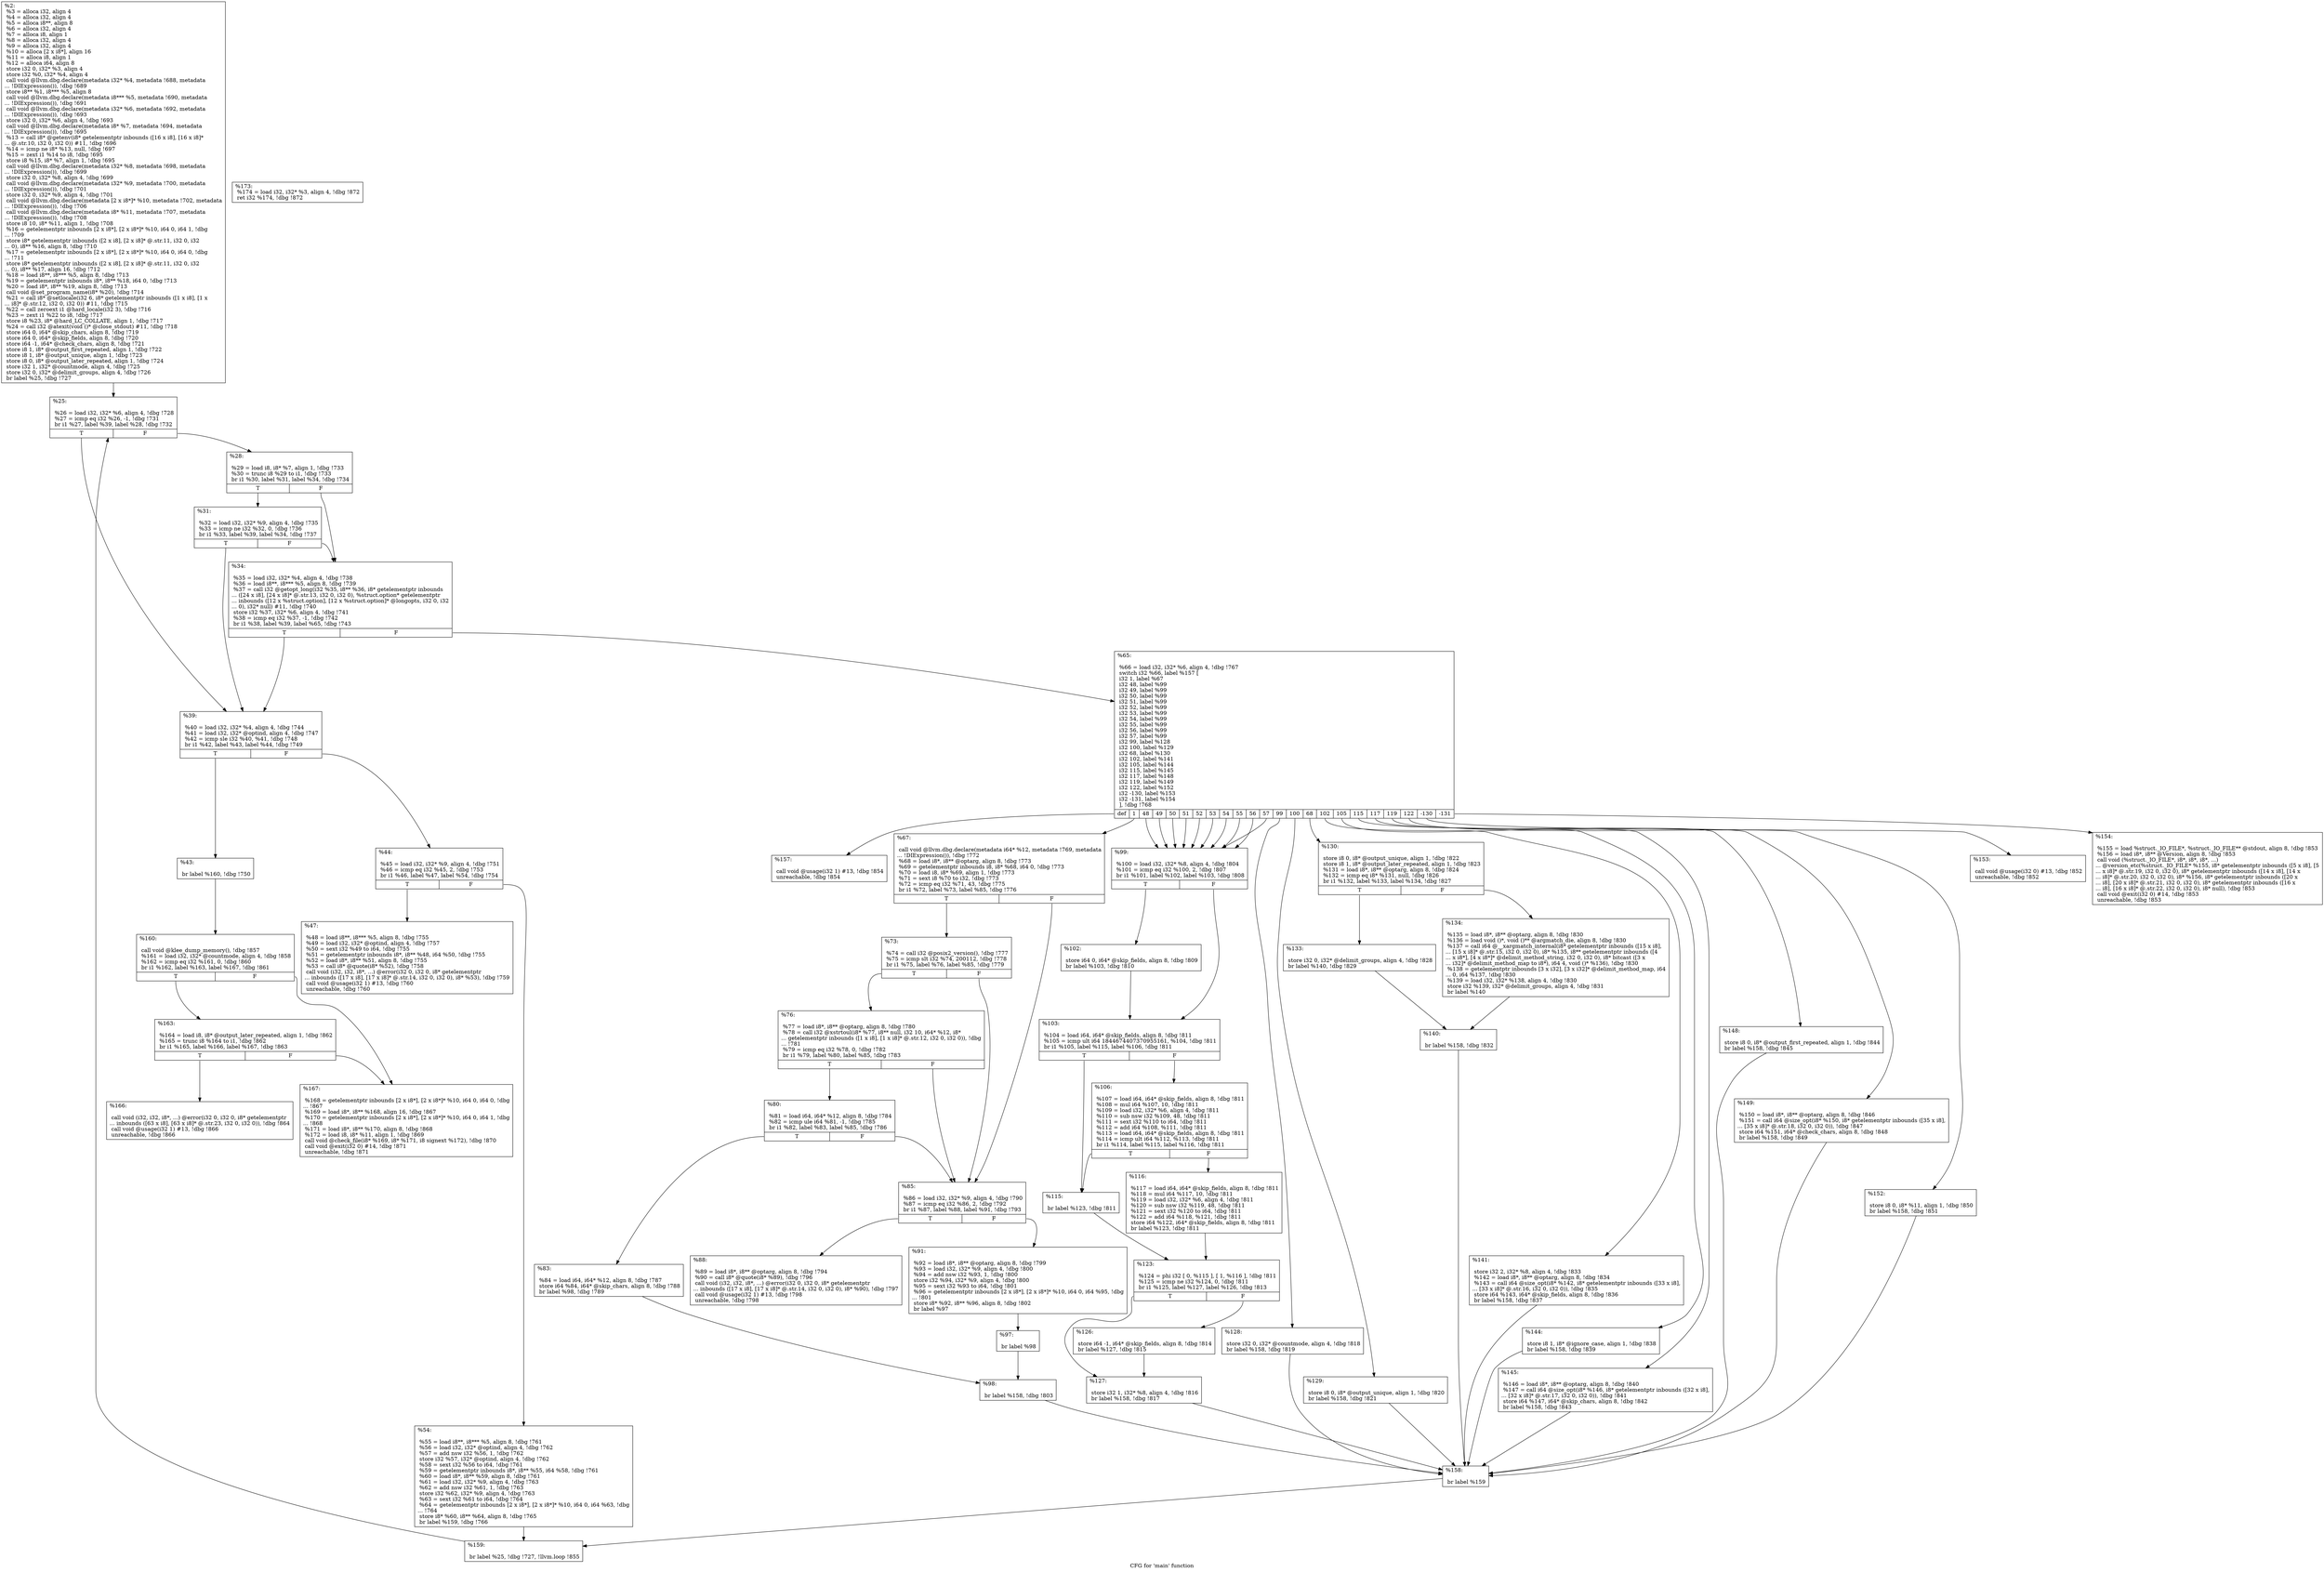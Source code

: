 digraph "CFG for 'main' function" {
	label="CFG for 'main' function";

	Node0x3b1eef0 [shape=record,label="{%2:\l  %3 = alloca i32, align 4\l  %4 = alloca i32, align 4\l  %5 = alloca i8**, align 8\l  %6 = alloca i32, align 4\l  %7 = alloca i8, align 1\l  %8 = alloca i32, align 4\l  %9 = alloca i32, align 4\l  %10 = alloca [2 x i8*], align 16\l  %11 = alloca i8, align 1\l  %12 = alloca i64, align 8\l  store i32 0, i32* %3, align 4\l  store i32 %0, i32* %4, align 4\l  call void @llvm.dbg.declare(metadata i32* %4, metadata !688, metadata\l... !DIExpression()), !dbg !689\l  store i8** %1, i8*** %5, align 8\l  call void @llvm.dbg.declare(metadata i8*** %5, metadata !690, metadata\l... !DIExpression()), !dbg !691\l  call void @llvm.dbg.declare(metadata i32* %6, metadata !692, metadata\l... !DIExpression()), !dbg !693\l  store i32 0, i32* %6, align 4, !dbg !693\l  call void @llvm.dbg.declare(metadata i8* %7, metadata !694, metadata\l... !DIExpression()), !dbg !695\l  %13 = call i8* @getenv(i8* getelementptr inbounds ([16 x i8], [16 x i8]*\l... @.str.10, i32 0, i32 0)) #11, !dbg !696\l  %14 = icmp ne i8* %13, null, !dbg !697\l  %15 = zext i1 %14 to i8, !dbg !695\l  store i8 %15, i8* %7, align 1, !dbg !695\l  call void @llvm.dbg.declare(metadata i32* %8, metadata !698, metadata\l... !DIExpression()), !dbg !699\l  store i32 0, i32* %8, align 4, !dbg !699\l  call void @llvm.dbg.declare(metadata i32* %9, metadata !700, metadata\l... !DIExpression()), !dbg !701\l  store i32 0, i32* %9, align 4, !dbg !701\l  call void @llvm.dbg.declare(metadata [2 x i8*]* %10, metadata !702, metadata\l... !DIExpression()), !dbg !706\l  call void @llvm.dbg.declare(metadata i8* %11, metadata !707, metadata\l... !DIExpression()), !dbg !708\l  store i8 10, i8* %11, align 1, !dbg !708\l  %16 = getelementptr inbounds [2 x i8*], [2 x i8*]* %10, i64 0, i64 1, !dbg\l... !709\l  store i8* getelementptr inbounds ([2 x i8], [2 x i8]* @.str.11, i32 0, i32\l... 0), i8** %16, align 8, !dbg !710\l  %17 = getelementptr inbounds [2 x i8*], [2 x i8*]* %10, i64 0, i64 0, !dbg\l... !711\l  store i8* getelementptr inbounds ([2 x i8], [2 x i8]* @.str.11, i32 0, i32\l... 0), i8** %17, align 16, !dbg !712\l  %18 = load i8**, i8*** %5, align 8, !dbg !713\l  %19 = getelementptr inbounds i8*, i8** %18, i64 0, !dbg !713\l  %20 = load i8*, i8** %19, align 8, !dbg !713\l  call void @set_program_name(i8* %20), !dbg !714\l  %21 = call i8* @setlocale(i32 6, i8* getelementptr inbounds ([1 x i8], [1 x\l... i8]* @.str.12, i32 0, i32 0)) #11, !dbg !715\l  %22 = call zeroext i1 @hard_locale(i32 3), !dbg !716\l  %23 = zext i1 %22 to i8, !dbg !717\l  store i8 %23, i8* @hard_LC_COLLATE, align 1, !dbg !717\l  %24 = call i32 @atexit(void ()* @close_stdout) #11, !dbg !718\l  store i64 0, i64* @skip_chars, align 8, !dbg !719\l  store i64 0, i64* @skip_fields, align 8, !dbg !720\l  store i64 -1, i64* @check_chars, align 8, !dbg !721\l  store i8 1, i8* @output_first_repeated, align 1, !dbg !722\l  store i8 1, i8* @output_unique, align 1, !dbg !723\l  store i8 0, i8* @output_later_repeated, align 1, !dbg !724\l  store i32 1, i32* @countmode, align 4, !dbg !725\l  store i32 0, i32* @delimit_groups, align 4, !dbg !726\l  br label %25, !dbg !727\l}"];
	Node0x3b1eef0 -> Node0x3b1f210;
	Node0x3b1f210 [shape=record,label="{%25:\l\l  %26 = load i32, i32* %6, align 4, !dbg !728\l  %27 = icmp eq i32 %26, -1, !dbg !731\l  br i1 %27, label %39, label %28, !dbg !732\l|{<s0>T|<s1>F}}"];
	Node0x3b1f210:s0 -> Node0x3b1f350;
	Node0x3b1f210:s1 -> Node0x3b1f260;
	Node0x3b1f260 [shape=record,label="{%28:\l\l  %29 = load i8, i8* %7, align 1, !dbg !733\l  %30 = trunc i8 %29 to i1, !dbg !733\l  br i1 %30, label %31, label %34, !dbg !734\l|{<s0>T|<s1>F}}"];
	Node0x3b1f260:s0 -> Node0x3b1f2b0;
	Node0x3b1f260:s1 -> Node0x3b1f300;
	Node0x3b1f2b0 [shape=record,label="{%31:\l\l  %32 = load i32, i32* %9, align 4, !dbg !735\l  %33 = icmp ne i32 %32, 0, !dbg !736\l  br i1 %33, label %39, label %34, !dbg !737\l|{<s0>T|<s1>F}}"];
	Node0x3b1f2b0:s0 -> Node0x3b1f350;
	Node0x3b1f2b0:s1 -> Node0x3b1f300;
	Node0x3b1f300 [shape=record,label="{%34:\l\l  %35 = load i32, i32* %4, align 4, !dbg !738\l  %36 = load i8**, i8*** %5, align 8, !dbg !739\l  %37 = call i32 @getopt_long(i32 %35, i8** %36, i8* getelementptr inbounds\l... ([24 x i8], [24 x i8]* @.str.13, i32 0, i32 0), %struct.option* getelementptr\l... inbounds ([12 x %struct.option], [12 x %struct.option]* @longopts, i32 0, i32\l... 0), i32* null) #11, !dbg !740\l  store i32 %37, i32* %6, align 4, !dbg !741\l  %38 = icmp eq i32 %37, -1, !dbg !742\l  br i1 %38, label %39, label %65, !dbg !743\l|{<s0>T|<s1>F}}"];
	Node0x3b1f300:s0 -> Node0x3b1f350;
	Node0x3b1f300:s1 -> Node0x3b1f4e0;
	Node0x3b1f350 [shape=record,label="{%39:\l\l  %40 = load i32, i32* %4, align 4, !dbg !744\l  %41 = load i32, i32* @optind, align 4, !dbg !747\l  %42 = icmp sle i32 %40, %41, !dbg !748\l  br i1 %42, label %43, label %44, !dbg !749\l|{<s0>T|<s1>F}}"];
	Node0x3b1f350:s0 -> Node0x3b1f3a0;
	Node0x3b1f350:s1 -> Node0x3b1f3f0;
	Node0x3b1f3a0 [shape=record,label="{%43:\l\l  br label %160, !dbg !750\l}"];
	Node0x3b1f3a0 -> Node0x3b20070;
	Node0x3b1f3f0 [shape=record,label="{%44:\l\l  %45 = load i32, i32* %9, align 4, !dbg !751\l  %46 = icmp eq i32 %45, 2, !dbg !753\l  br i1 %46, label %47, label %54, !dbg !754\l|{<s0>T|<s1>F}}"];
	Node0x3b1f3f0:s0 -> Node0x3b1f440;
	Node0x3b1f3f0:s1 -> Node0x3b1f490;
	Node0x3b1f440 [shape=record,label="{%47:\l\l  %48 = load i8**, i8*** %5, align 8, !dbg !755\l  %49 = load i32, i32* @optind, align 4, !dbg !757\l  %50 = sext i32 %49 to i64, !dbg !755\l  %51 = getelementptr inbounds i8*, i8** %48, i64 %50, !dbg !755\l  %52 = load i8*, i8** %51, align 8, !dbg !755\l  %53 = call i8* @quote(i8* %52), !dbg !758\l  call void (i32, i32, i8*, ...) @error(i32 0, i32 0, i8* getelementptr\l... inbounds ([17 x i8], [17 x i8]* @.str.14, i32 0, i32 0), i8* %53), !dbg !759\l  call void @usage(i32 1) #13, !dbg !760\l  unreachable, !dbg !760\l}"];
	Node0x3b1f490 [shape=record,label="{%54:\l\l  %55 = load i8**, i8*** %5, align 8, !dbg !761\l  %56 = load i32, i32* @optind, align 4, !dbg !762\l  %57 = add nsw i32 %56, 1, !dbg !762\l  store i32 %57, i32* @optind, align 4, !dbg !762\l  %58 = sext i32 %56 to i64, !dbg !761\l  %59 = getelementptr inbounds i8*, i8** %55, i64 %58, !dbg !761\l  %60 = load i8*, i8** %59, align 8, !dbg !761\l  %61 = load i32, i32* %9, align 4, !dbg !763\l  %62 = add nsw i32 %61, 1, !dbg !763\l  store i32 %62, i32* %9, align 4, !dbg !763\l  %63 = sext i32 %61 to i64, !dbg !764\l  %64 = getelementptr inbounds [2 x i8*], [2 x i8*]* %10, i64 0, i64 %63, !dbg\l... !764\l  store i8* %60, i8** %64, align 8, !dbg !765\l  br label %159, !dbg !766\l}"];
	Node0x3b1f490 -> Node0x3b20020;
	Node0x3b1f4e0 [shape=record,label="{%65:\l\l  %66 = load i32, i32* %6, align 4, !dbg !767\l  switch i32 %66, label %157 [\l    i32 1, label %67\l    i32 48, label %99\l    i32 49, label %99\l    i32 50, label %99\l    i32 51, label %99\l    i32 52, label %99\l    i32 53, label %99\l    i32 54, label %99\l    i32 55, label %99\l    i32 56, label %99\l    i32 57, label %99\l    i32 99, label %128\l    i32 100, label %129\l    i32 68, label %130\l    i32 102, label %141\l    i32 105, label %144\l    i32 115, label %145\l    i32 117, label %148\l    i32 119, label %149\l    i32 122, label %152\l    i32 -130, label %153\l    i32 -131, label %154\l  ], !dbg !768\l|{<s0>def|<s1>1|<s2>48|<s3>49|<s4>50|<s5>51|<s6>52|<s7>53|<s8>54|<s9>55|<s10>56|<s11>57|<s12>99|<s13>100|<s14>68|<s15>102|<s16>105|<s17>115|<s18>117|<s19>119|<s20>122|<s21>-130|<s22>-131}}"];
	Node0x3b1f4e0:s0 -> Node0x3b1ff80;
	Node0x3b1f4e0:s1 -> Node0x3b1f530;
	Node0x3b1f4e0:s2 -> Node0x3b1f850;
	Node0x3b1f4e0:s3 -> Node0x3b1f850;
	Node0x3b1f4e0:s4 -> Node0x3b1f850;
	Node0x3b1f4e0:s5 -> Node0x3b1f850;
	Node0x3b1f4e0:s6 -> Node0x3b1f850;
	Node0x3b1f4e0:s7 -> Node0x3b1f850;
	Node0x3b1f4e0:s8 -> Node0x3b1f850;
	Node0x3b1f4e0:s9 -> Node0x3b1f850;
	Node0x3b1f4e0:s10 -> Node0x3b1f850;
	Node0x3b1f4e0:s11 -> Node0x3b1f850;
	Node0x3b1f4e0:s12 -> Node0x3b1fb20;
	Node0x3b1f4e0:s13 -> Node0x3b1fb70;
	Node0x3b1f4e0:s14 -> Node0x3b1fbc0;
	Node0x3b1f4e0:s15 -> Node0x3b1fd00;
	Node0x3b1f4e0:s16 -> Node0x3b1fd50;
	Node0x3b1f4e0:s17 -> Node0x3b1fda0;
	Node0x3b1f4e0:s18 -> Node0x3b1fdf0;
	Node0x3b1f4e0:s19 -> Node0x3b1fe40;
	Node0x3b1f4e0:s20 -> Node0x3b1fe90;
	Node0x3b1f4e0:s21 -> Node0x3b1fee0;
	Node0x3b1f4e0:s22 -> Node0x3b1ff30;
	Node0x3b1f530 [shape=record,label="{%67:\l\l  call void @llvm.dbg.declare(metadata i64* %12, metadata !769, metadata\l... !DIExpression()), !dbg !772\l  %68 = load i8*, i8** @optarg, align 8, !dbg !773\l  %69 = getelementptr inbounds i8, i8* %68, i64 0, !dbg !773\l  %70 = load i8, i8* %69, align 1, !dbg !773\l  %71 = sext i8 %70 to i32, !dbg !773\l  %72 = icmp eq i32 %71, 43, !dbg !775\l  br i1 %72, label %73, label %85, !dbg !776\l|{<s0>T|<s1>F}}"];
	Node0x3b1f530:s0 -> Node0x3b1f580;
	Node0x3b1f530:s1 -> Node0x3b1f6c0;
	Node0x3b1f580 [shape=record,label="{%73:\l\l  %74 = call i32 @posix2_version(), !dbg !777\l  %75 = icmp slt i32 %74, 200112, !dbg !778\l  br i1 %75, label %76, label %85, !dbg !779\l|{<s0>T|<s1>F}}"];
	Node0x3b1f580:s0 -> Node0x3b1f5d0;
	Node0x3b1f580:s1 -> Node0x3b1f6c0;
	Node0x3b1f5d0 [shape=record,label="{%76:\l\l  %77 = load i8*, i8** @optarg, align 8, !dbg !780\l  %78 = call i32 @xstrtoul(i8* %77, i8** null, i32 10, i64* %12, i8*\l... getelementptr inbounds ([1 x i8], [1 x i8]* @.str.12, i32 0, i32 0)), !dbg\l... !781\l  %79 = icmp eq i32 %78, 0, !dbg !782\l  br i1 %79, label %80, label %85, !dbg !783\l|{<s0>T|<s1>F}}"];
	Node0x3b1f5d0:s0 -> Node0x3b1f620;
	Node0x3b1f5d0:s1 -> Node0x3b1f6c0;
	Node0x3b1f620 [shape=record,label="{%80:\l\l  %81 = load i64, i64* %12, align 8, !dbg !784\l  %82 = icmp ule i64 %81, -1, !dbg !785\l  br i1 %82, label %83, label %85, !dbg !786\l|{<s0>T|<s1>F}}"];
	Node0x3b1f620:s0 -> Node0x3b1f670;
	Node0x3b1f620:s1 -> Node0x3b1f6c0;
	Node0x3b1f670 [shape=record,label="{%83:\l\l  %84 = load i64, i64* %12, align 8, !dbg !787\l  store i64 %84, i64* @skip_chars, align 8, !dbg !788\l  br label %98, !dbg !789\l}"];
	Node0x3b1f670 -> Node0x3b1f800;
	Node0x3b1f6c0 [shape=record,label="{%85:\l\l  %86 = load i32, i32* %9, align 4, !dbg !790\l  %87 = icmp eq i32 %86, 2, !dbg !792\l  br i1 %87, label %88, label %91, !dbg !793\l|{<s0>T|<s1>F}}"];
	Node0x3b1f6c0:s0 -> Node0x3b1f710;
	Node0x3b1f6c0:s1 -> Node0x3b1f760;
	Node0x3b1f710 [shape=record,label="{%88:\l\l  %89 = load i8*, i8** @optarg, align 8, !dbg !794\l  %90 = call i8* @quote(i8* %89), !dbg !796\l  call void (i32, i32, i8*, ...) @error(i32 0, i32 0, i8* getelementptr\l... inbounds ([17 x i8], [17 x i8]* @.str.14, i32 0, i32 0), i8* %90), !dbg !797\l  call void @usage(i32 1) #13, !dbg !798\l  unreachable, !dbg !798\l}"];
	Node0x3b1f760 [shape=record,label="{%91:\l\l  %92 = load i8*, i8** @optarg, align 8, !dbg !799\l  %93 = load i32, i32* %9, align 4, !dbg !800\l  %94 = add nsw i32 %93, 1, !dbg !800\l  store i32 %94, i32* %9, align 4, !dbg !800\l  %95 = sext i32 %93 to i64, !dbg !801\l  %96 = getelementptr inbounds [2 x i8*], [2 x i8*]* %10, i64 0, i64 %95, !dbg\l... !801\l  store i8* %92, i8** %96, align 8, !dbg !802\l  br label %97\l}"];
	Node0x3b1f760 -> Node0x3b1f7b0;
	Node0x3b1f7b0 [shape=record,label="{%97:\l\l  br label %98\l}"];
	Node0x3b1f7b0 -> Node0x3b1f800;
	Node0x3b1f800 [shape=record,label="{%98:\l\l  br label %158, !dbg !803\l}"];
	Node0x3b1f800 -> Node0x3b1ffd0;
	Node0x3b1f850 [shape=record,label="{%99:\l\l  %100 = load i32, i32* %8, align 4, !dbg !804\l  %101 = icmp eq i32 %100, 2, !dbg !807\l  br i1 %101, label %102, label %103, !dbg !808\l|{<s0>T|<s1>F}}"];
	Node0x3b1f850:s0 -> Node0x3b1f8a0;
	Node0x3b1f850:s1 -> Node0x3b1f8f0;
	Node0x3b1f8a0 [shape=record,label="{%102:\l\l  store i64 0, i64* @skip_fields, align 8, !dbg !809\l  br label %103, !dbg !810\l}"];
	Node0x3b1f8a0 -> Node0x3b1f8f0;
	Node0x3b1f8f0 [shape=record,label="{%103:\l\l  %104 = load i64, i64* @skip_fields, align 8, !dbg !811\l  %105 = icmp ult i64 1844674407370955161, %104, !dbg !811\l  br i1 %105, label %115, label %106, !dbg !811\l|{<s0>T|<s1>F}}"];
	Node0x3b1f8f0:s0 -> Node0x3b1f990;
	Node0x3b1f8f0:s1 -> Node0x3b1f940;
	Node0x3b1f940 [shape=record,label="{%106:\l\l  %107 = load i64, i64* @skip_fields, align 8, !dbg !811\l  %108 = mul i64 %107, 10, !dbg !811\l  %109 = load i32, i32* %6, align 4, !dbg !811\l  %110 = sub nsw i32 %109, 48, !dbg !811\l  %111 = sext i32 %110 to i64, !dbg !811\l  %112 = add i64 %108, %111, !dbg !811\l  %113 = load i64, i64* @skip_fields, align 8, !dbg !811\l  %114 = icmp ult i64 %112, %113, !dbg !811\l  br i1 %114, label %115, label %116, !dbg !811\l|{<s0>T|<s1>F}}"];
	Node0x3b1f940:s0 -> Node0x3b1f990;
	Node0x3b1f940:s1 -> Node0x3b1f9e0;
	Node0x3b1f990 [shape=record,label="{%115:\l\l  br label %123, !dbg !811\l}"];
	Node0x3b1f990 -> Node0x3b1fa30;
	Node0x3b1f9e0 [shape=record,label="{%116:\l\l  %117 = load i64, i64* @skip_fields, align 8, !dbg !811\l  %118 = mul i64 %117, 10, !dbg !811\l  %119 = load i32, i32* %6, align 4, !dbg !811\l  %120 = sub nsw i32 %119, 48, !dbg !811\l  %121 = sext i32 %120 to i64, !dbg !811\l  %122 = add i64 %118, %121, !dbg !811\l  store i64 %122, i64* @skip_fields, align 8, !dbg !811\l  br label %123, !dbg !811\l}"];
	Node0x3b1f9e0 -> Node0x3b1fa30;
	Node0x3b1fa30 [shape=record,label="{%123:\l\l  %124 = phi i32 [ 0, %115 ], [ 1, %116 ], !dbg !811\l  %125 = icmp ne i32 %124, 0, !dbg !811\l  br i1 %125, label %127, label %126, !dbg !813\l|{<s0>T|<s1>F}}"];
	Node0x3b1fa30:s0 -> Node0x3b1fad0;
	Node0x3b1fa30:s1 -> Node0x3b1fa80;
	Node0x3b1fa80 [shape=record,label="{%126:\l\l  store i64 -1, i64* @skip_fields, align 8, !dbg !814\l  br label %127, !dbg !815\l}"];
	Node0x3b1fa80 -> Node0x3b1fad0;
	Node0x3b1fad0 [shape=record,label="{%127:\l\l  store i32 1, i32* %8, align 4, !dbg !816\l  br label %158, !dbg !817\l}"];
	Node0x3b1fad0 -> Node0x3b1ffd0;
	Node0x3b1fb20 [shape=record,label="{%128:\l\l  store i32 0, i32* @countmode, align 4, !dbg !818\l  br label %158, !dbg !819\l}"];
	Node0x3b1fb20 -> Node0x3b1ffd0;
	Node0x3b1fb70 [shape=record,label="{%129:\l\l  store i8 0, i8* @output_unique, align 1, !dbg !820\l  br label %158, !dbg !821\l}"];
	Node0x3b1fb70 -> Node0x3b1ffd0;
	Node0x3b1fbc0 [shape=record,label="{%130:\l\l  store i8 0, i8* @output_unique, align 1, !dbg !822\l  store i8 1, i8* @output_later_repeated, align 1, !dbg !823\l  %131 = load i8*, i8** @optarg, align 8, !dbg !824\l  %132 = icmp eq i8* %131, null, !dbg !826\l  br i1 %132, label %133, label %134, !dbg !827\l|{<s0>T|<s1>F}}"];
	Node0x3b1fbc0:s0 -> Node0x3b1fc10;
	Node0x3b1fbc0:s1 -> Node0x3b1fc60;
	Node0x3b1fc10 [shape=record,label="{%133:\l\l  store i32 0, i32* @delimit_groups, align 4, !dbg !828\l  br label %140, !dbg !829\l}"];
	Node0x3b1fc10 -> Node0x3b1fcb0;
	Node0x3b1fc60 [shape=record,label="{%134:\l\l  %135 = load i8*, i8** @optarg, align 8, !dbg !830\l  %136 = load void ()*, void ()** @argmatch_die, align 8, !dbg !830\l  %137 = call i64 @__xargmatch_internal(i8* getelementptr inbounds ([15 x i8],\l... [15 x i8]* @.str.15, i32 0, i32 0), i8* %135, i8** getelementptr inbounds ([4\l... x i8*], [4 x i8*]* @delimit_method_string, i32 0, i32 0), i8* bitcast ([3 x\l... i32]* @delimit_method_map to i8*), i64 4, void ()* %136), !dbg !830\l  %138 = getelementptr inbounds [3 x i32], [3 x i32]* @delimit_method_map, i64\l... 0, i64 %137, !dbg !830\l  %139 = load i32, i32* %138, align 4, !dbg !830\l  store i32 %139, i32* @delimit_groups, align 4, !dbg !831\l  br label %140\l}"];
	Node0x3b1fc60 -> Node0x3b1fcb0;
	Node0x3b1fcb0 [shape=record,label="{%140:\l\l  br label %158, !dbg !832\l}"];
	Node0x3b1fcb0 -> Node0x3b1ffd0;
	Node0x3b1fd00 [shape=record,label="{%141:\l\l  store i32 2, i32* %8, align 4, !dbg !833\l  %142 = load i8*, i8** @optarg, align 8, !dbg !834\l  %143 = call i64 @size_opt(i8* %142, i8* getelementptr inbounds ([33 x i8],\l... [33 x i8]* @.str.16, i32 0, i32 0)), !dbg !835\l  store i64 %143, i64* @skip_fields, align 8, !dbg !836\l  br label %158, !dbg !837\l}"];
	Node0x3b1fd00 -> Node0x3b1ffd0;
	Node0x3b1fd50 [shape=record,label="{%144:\l\l  store i8 1, i8* @ignore_case, align 1, !dbg !838\l  br label %158, !dbg !839\l}"];
	Node0x3b1fd50 -> Node0x3b1ffd0;
	Node0x3b1fda0 [shape=record,label="{%145:\l\l  %146 = load i8*, i8** @optarg, align 8, !dbg !840\l  %147 = call i64 @size_opt(i8* %146, i8* getelementptr inbounds ([32 x i8],\l... [32 x i8]* @.str.17, i32 0, i32 0)), !dbg !841\l  store i64 %147, i64* @skip_chars, align 8, !dbg !842\l  br label %158, !dbg !843\l}"];
	Node0x3b1fda0 -> Node0x3b1ffd0;
	Node0x3b1fdf0 [shape=record,label="{%148:\l\l  store i8 0, i8* @output_first_repeated, align 1, !dbg !844\l  br label %158, !dbg !845\l}"];
	Node0x3b1fdf0 -> Node0x3b1ffd0;
	Node0x3b1fe40 [shape=record,label="{%149:\l\l  %150 = load i8*, i8** @optarg, align 8, !dbg !846\l  %151 = call i64 @size_opt(i8* %150, i8* getelementptr inbounds ([35 x i8],\l... [35 x i8]* @.str.18, i32 0, i32 0)), !dbg !847\l  store i64 %151, i64* @check_chars, align 8, !dbg !848\l  br label %158, !dbg !849\l}"];
	Node0x3b1fe40 -> Node0x3b1ffd0;
	Node0x3b1fe90 [shape=record,label="{%152:\l\l  store i8 0, i8* %11, align 1, !dbg !850\l  br label %158, !dbg !851\l}"];
	Node0x3b1fe90 -> Node0x3b1ffd0;
	Node0x3b1fee0 [shape=record,label="{%153:\l\l  call void @usage(i32 0) #13, !dbg !852\l  unreachable, !dbg !852\l}"];
	Node0x3b1ff30 [shape=record,label="{%154:\l\l  %155 = load %struct._IO_FILE*, %struct._IO_FILE** @stdout, align 8, !dbg !853\l  %156 = load i8*, i8** @Version, align 8, !dbg !853\l  call void (%struct._IO_FILE*, i8*, i8*, i8*, ...)\l... @version_etc(%struct._IO_FILE* %155, i8* getelementptr inbounds ([5 x i8], [5\l... x i8]* @.str.19, i32 0, i32 0), i8* getelementptr inbounds ([14 x i8], [14 x\l... i8]* @.str.20, i32 0, i32 0), i8* %156, i8* getelementptr inbounds ([20 x\l... i8], [20 x i8]* @.str.21, i32 0, i32 0), i8* getelementptr inbounds ([16 x\l... i8], [16 x i8]* @.str.22, i32 0, i32 0), i8* null), !dbg !853\l  call void @exit(i32 0) #14, !dbg !853\l  unreachable, !dbg !853\l}"];
	Node0x3b1ff80 [shape=record,label="{%157:\l\l  call void @usage(i32 1) #13, !dbg !854\l  unreachable, !dbg !854\l}"];
	Node0x3b1ffd0 [shape=record,label="{%158:\l\l  br label %159\l}"];
	Node0x3b1ffd0 -> Node0x3b20020;
	Node0x3b20020 [shape=record,label="{%159:\l\l  br label %25, !dbg !727, !llvm.loop !855\l}"];
	Node0x3b20020 -> Node0x3b1f210;
	Node0x3b20070 [shape=record,label="{%160:\l\l  call void @klee_dump_memory(), !dbg !857\l  %161 = load i32, i32* @countmode, align 4, !dbg !858\l  %162 = icmp eq i32 %161, 0, !dbg !860\l  br i1 %162, label %163, label %167, !dbg !861\l|{<s0>T|<s1>F}}"];
	Node0x3b20070:s0 -> Node0x3b200c0;
	Node0x3b20070:s1 -> Node0x3b20160;
	Node0x3b200c0 [shape=record,label="{%163:\l\l  %164 = load i8, i8* @output_later_repeated, align 1, !dbg !862\l  %165 = trunc i8 %164 to i1, !dbg !862\l  br i1 %165, label %166, label %167, !dbg !863\l|{<s0>T|<s1>F}}"];
	Node0x3b200c0:s0 -> Node0x3b20110;
	Node0x3b200c0:s1 -> Node0x3b20160;
	Node0x3b20110 [shape=record,label="{%166:\l\l  call void (i32, i32, i8*, ...) @error(i32 0, i32 0, i8* getelementptr\l... inbounds ([63 x i8], [63 x i8]* @.str.23, i32 0, i32 0)), !dbg !864\l  call void @usage(i32 1) #13, !dbg !866\l  unreachable, !dbg !866\l}"];
	Node0x3b20160 [shape=record,label="{%167:\l\l  %168 = getelementptr inbounds [2 x i8*], [2 x i8*]* %10, i64 0, i64 0, !dbg\l... !867\l  %169 = load i8*, i8** %168, align 16, !dbg !867\l  %170 = getelementptr inbounds [2 x i8*], [2 x i8*]* %10, i64 0, i64 1, !dbg\l... !868\l  %171 = load i8*, i8** %170, align 8, !dbg !868\l  %172 = load i8, i8* %11, align 1, !dbg !869\l  call void @check_file(i8* %169, i8* %171, i8 signext %172), !dbg !870\l  call void @exit(i32 0) #14, !dbg !871\l  unreachable, !dbg !871\l}"];
	Node0x3b201b0 [shape=record,label="{%173:                                                  \l  %174 = load i32, i32* %3, align 4, !dbg !872\l  ret i32 %174, !dbg !872\l}"];
}
